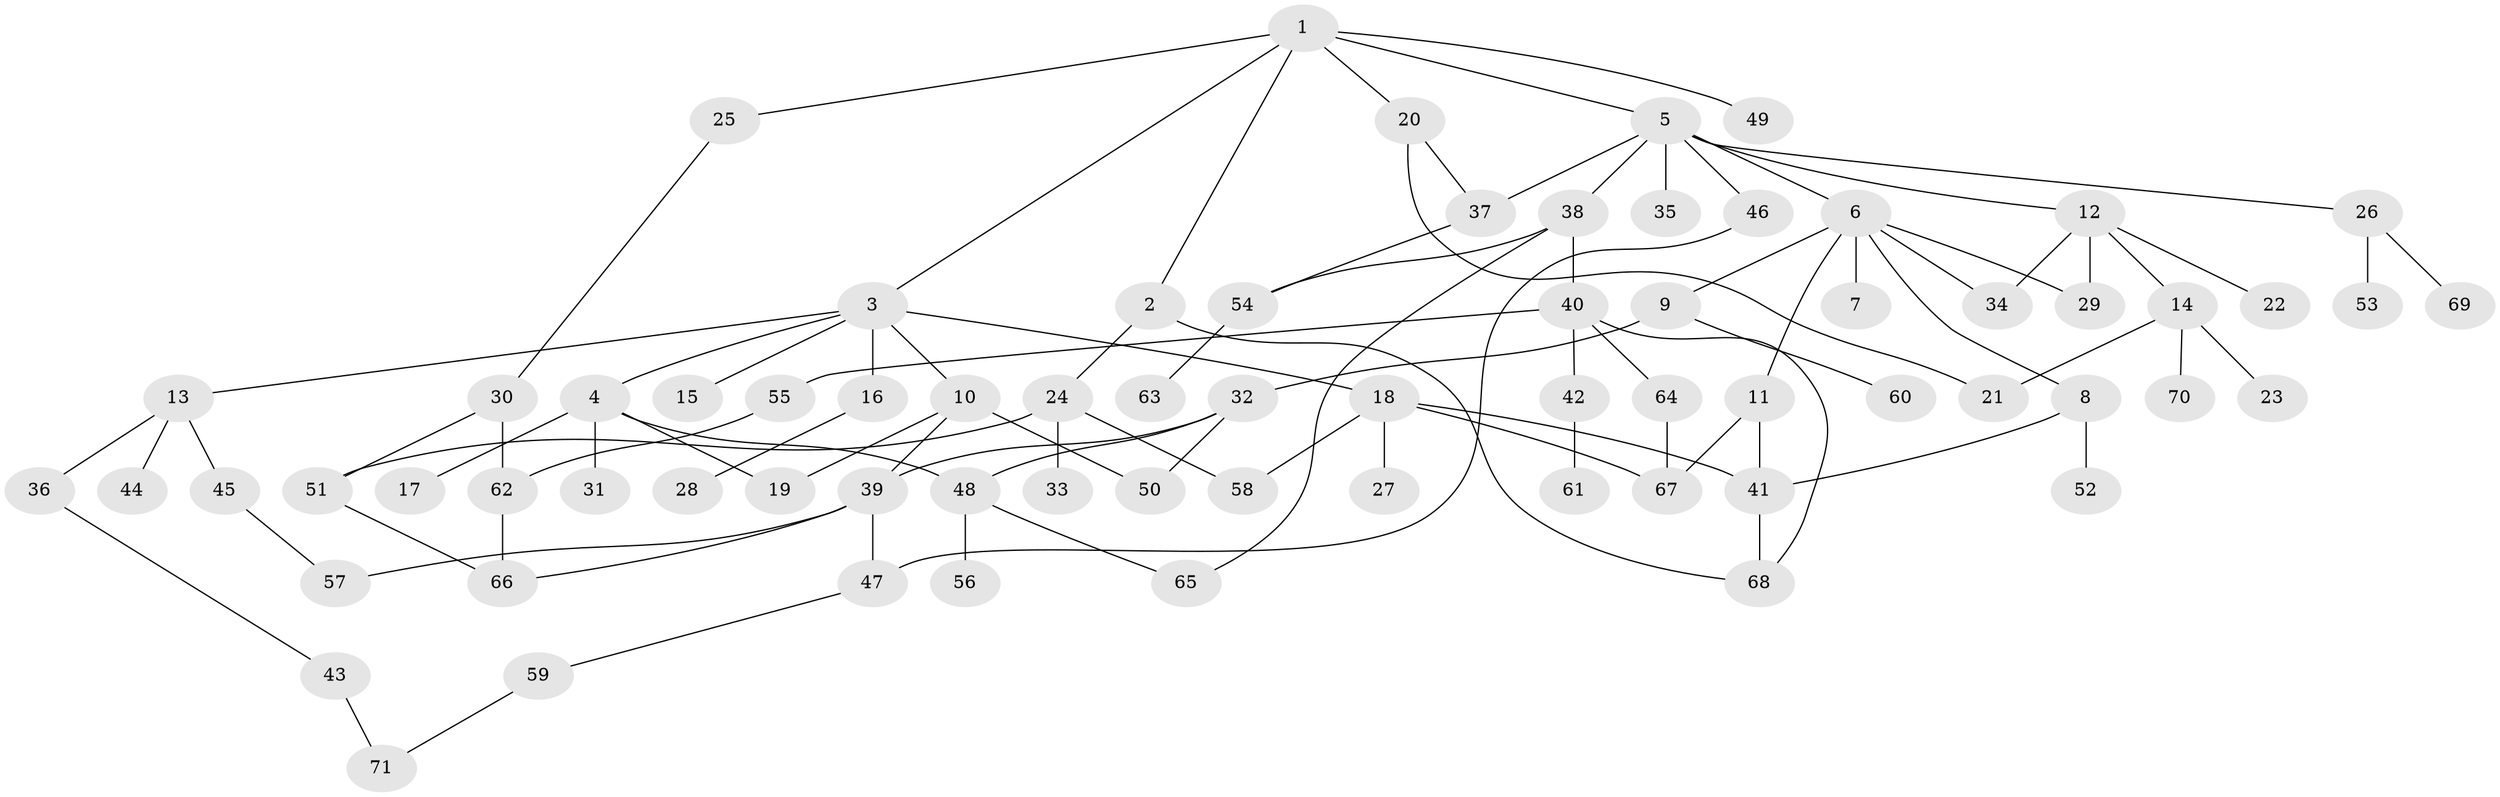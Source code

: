 // coarse degree distribution, {9: 0.02040816326530612, 1: 0.3673469387755102, 4: 0.10204081632653061, 2: 0.2857142857142857, 7: 0.02040816326530612, 3: 0.12244897959183673, 5: 0.061224489795918366, 11: 0.02040816326530612}
// Generated by graph-tools (version 1.1) at 2025/45/03/04/25 21:45:12]
// undirected, 71 vertices, 94 edges
graph export_dot {
graph [start="1"]
  node [color=gray90,style=filled];
  1;
  2;
  3;
  4;
  5;
  6;
  7;
  8;
  9;
  10;
  11;
  12;
  13;
  14;
  15;
  16;
  17;
  18;
  19;
  20;
  21;
  22;
  23;
  24;
  25;
  26;
  27;
  28;
  29;
  30;
  31;
  32;
  33;
  34;
  35;
  36;
  37;
  38;
  39;
  40;
  41;
  42;
  43;
  44;
  45;
  46;
  47;
  48;
  49;
  50;
  51;
  52;
  53;
  54;
  55;
  56;
  57;
  58;
  59;
  60;
  61;
  62;
  63;
  64;
  65;
  66;
  67;
  68;
  69;
  70;
  71;
  1 -- 2;
  1 -- 3;
  1 -- 5;
  1 -- 20;
  1 -- 25;
  1 -- 49;
  2 -- 24;
  2 -- 68;
  3 -- 4;
  3 -- 10;
  3 -- 13;
  3 -- 15;
  3 -- 16;
  3 -- 18;
  4 -- 17;
  4 -- 19;
  4 -- 31;
  4 -- 48;
  5 -- 6;
  5 -- 12;
  5 -- 26;
  5 -- 35;
  5 -- 38;
  5 -- 46;
  5 -- 37;
  6 -- 7;
  6 -- 8;
  6 -- 9;
  6 -- 11;
  6 -- 29;
  6 -- 34;
  8 -- 52;
  8 -- 41;
  9 -- 32;
  9 -- 60;
  10 -- 50;
  10 -- 39;
  10 -- 19;
  11 -- 41;
  11 -- 67;
  12 -- 14;
  12 -- 22;
  12 -- 34;
  12 -- 29;
  13 -- 36;
  13 -- 44;
  13 -- 45;
  14 -- 23;
  14 -- 70;
  14 -- 21;
  16 -- 28;
  18 -- 27;
  18 -- 58;
  18 -- 67;
  18 -- 41;
  20 -- 21;
  20 -- 37;
  24 -- 33;
  24 -- 58;
  24 -- 51;
  25 -- 30;
  26 -- 53;
  26 -- 69;
  30 -- 51;
  30 -- 62;
  32 -- 39;
  32 -- 48;
  32 -- 50;
  36 -- 43;
  37 -- 54;
  38 -- 40;
  38 -- 54;
  38 -- 65;
  39 -- 57;
  39 -- 66;
  39 -- 47;
  40 -- 42;
  40 -- 55;
  40 -- 64;
  40 -- 68;
  41 -- 68;
  42 -- 61;
  43 -- 71;
  45 -- 57;
  46 -- 47;
  47 -- 59;
  48 -- 56;
  48 -- 65;
  51 -- 66;
  54 -- 63;
  55 -- 62;
  59 -- 71;
  62 -- 66;
  64 -- 67;
}
